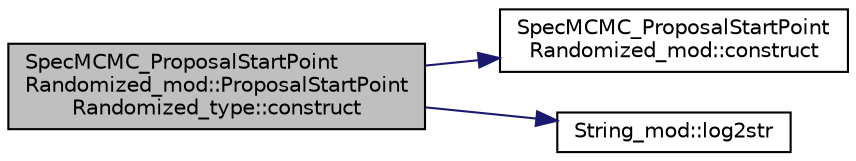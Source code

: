 digraph "SpecMCMC_ProposalStartPointRandomized_mod::ProposalStartPointRandomized_type::construct"
{
 // LATEX_PDF_SIZE
  edge [fontname="Helvetica",fontsize="10",labelfontname="Helvetica",labelfontsize="10"];
  node [fontname="Helvetica",fontsize="10",shape=record];
  rankdir="LR";
  Node1 [label="SpecMCMC_ProposalStartPoint\lRandomized_mod::ProposalStartPoint\lRandomized_type::construct",height=0.2,width=0.4,color="black", fillcolor="grey75", style="filled", fontcolor="black",tooltip=" "];
  Node1 -> Node2 [color="midnightblue",fontsize="10",style="solid"];
  Node2 [label="SpecMCMC_ProposalStartPoint\lRandomized_mod::construct",height=0.2,width=0.4,color="black", fillcolor="white", style="filled",URL="$namespaceSpecMCMC__ProposalStartPointRandomized__mod.html#abcf66a12cb587e694ad5ea15145e7072",tooltip=" "];
  Node1 -> Node3 [color="midnightblue",fontsize="10",style="solid"];
  Node3 [label="String_mod::log2str",height=0.2,width=0.4,color="black", fillcolor="white", style="filled",URL="$namespaceString__mod.html#ae6466d5ac218cfc89e869bebdec2ddd3",tooltip="Convert the input logical value to value and return the result."];
}

